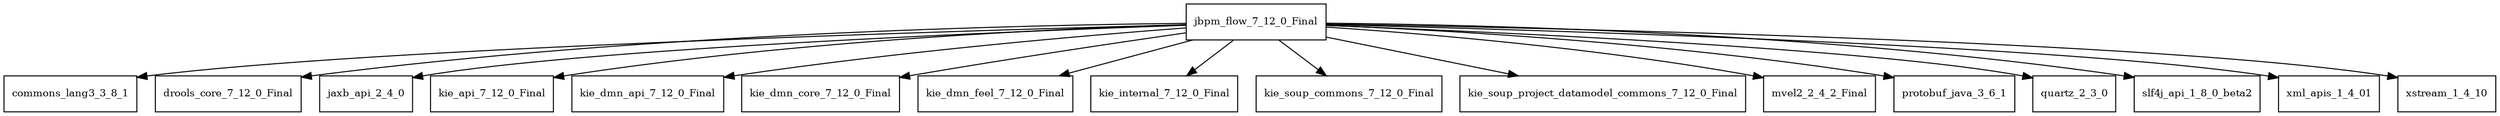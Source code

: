digraph jbpm_flow_7_12_0_Final_dependencies {
  node [shape = box, fontsize=10.0];
  jbpm_flow_7_12_0_Final -> commons_lang3_3_8_1;
  jbpm_flow_7_12_0_Final -> drools_core_7_12_0_Final;
  jbpm_flow_7_12_0_Final -> jaxb_api_2_4_0;
  jbpm_flow_7_12_0_Final -> kie_api_7_12_0_Final;
  jbpm_flow_7_12_0_Final -> kie_dmn_api_7_12_0_Final;
  jbpm_flow_7_12_0_Final -> kie_dmn_core_7_12_0_Final;
  jbpm_flow_7_12_0_Final -> kie_dmn_feel_7_12_0_Final;
  jbpm_flow_7_12_0_Final -> kie_internal_7_12_0_Final;
  jbpm_flow_7_12_0_Final -> kie_soup_commons_7_12_0_Final;
  jbpm_flow_7_12_0_Final -> kie_soup_project_datamodel_commons_7_12_0_Final;
  jbpm_flow_7_12_0_Final -> mvel2_2_4_2_Final;
  jbpm_flow_7_12_0_Final -> protobuf_java_3_6_1;
  jbpm_flow_7_12_0_Final -> quartz_2_3_0;
  jbpm_flow_7_12_0_Final -> slf4j_api_1_8_0_beta2;
  jbpm_flow_7_12_0_Final -> xml_apis_1_4_01;
  jbpm_flow_7_12_0_Final -> xstream_1_4_10;
}
